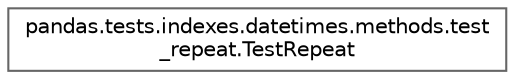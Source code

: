 digraph "Graphical Class Hierarchy"
{
 // LATEX_PDF_SIZE
  bgcolor="transparent";
  edge [fontname=Helvetica,fontsize=10,labelfontname=Helvetica,labelfontsize=10];
  node [fontname=Helvetica,fontsize=10,shape=box,height=0.2,width=0.4];
  rankdir="LR";
  Node0 [id="Node000000",label="pandas.tests.indexes.datetimes.methods.test\l_repeat.TestRepeat",height=0.2,width=0.4,color="grey40", fillcolor="white", style="filled",URL="$d6/d3c/classpandas_1_1tests_1_1indexes_1_1datetimes_1_1methods_1_1test__repeat_1_1TestRepeat.html",tooltip=" "];
}
